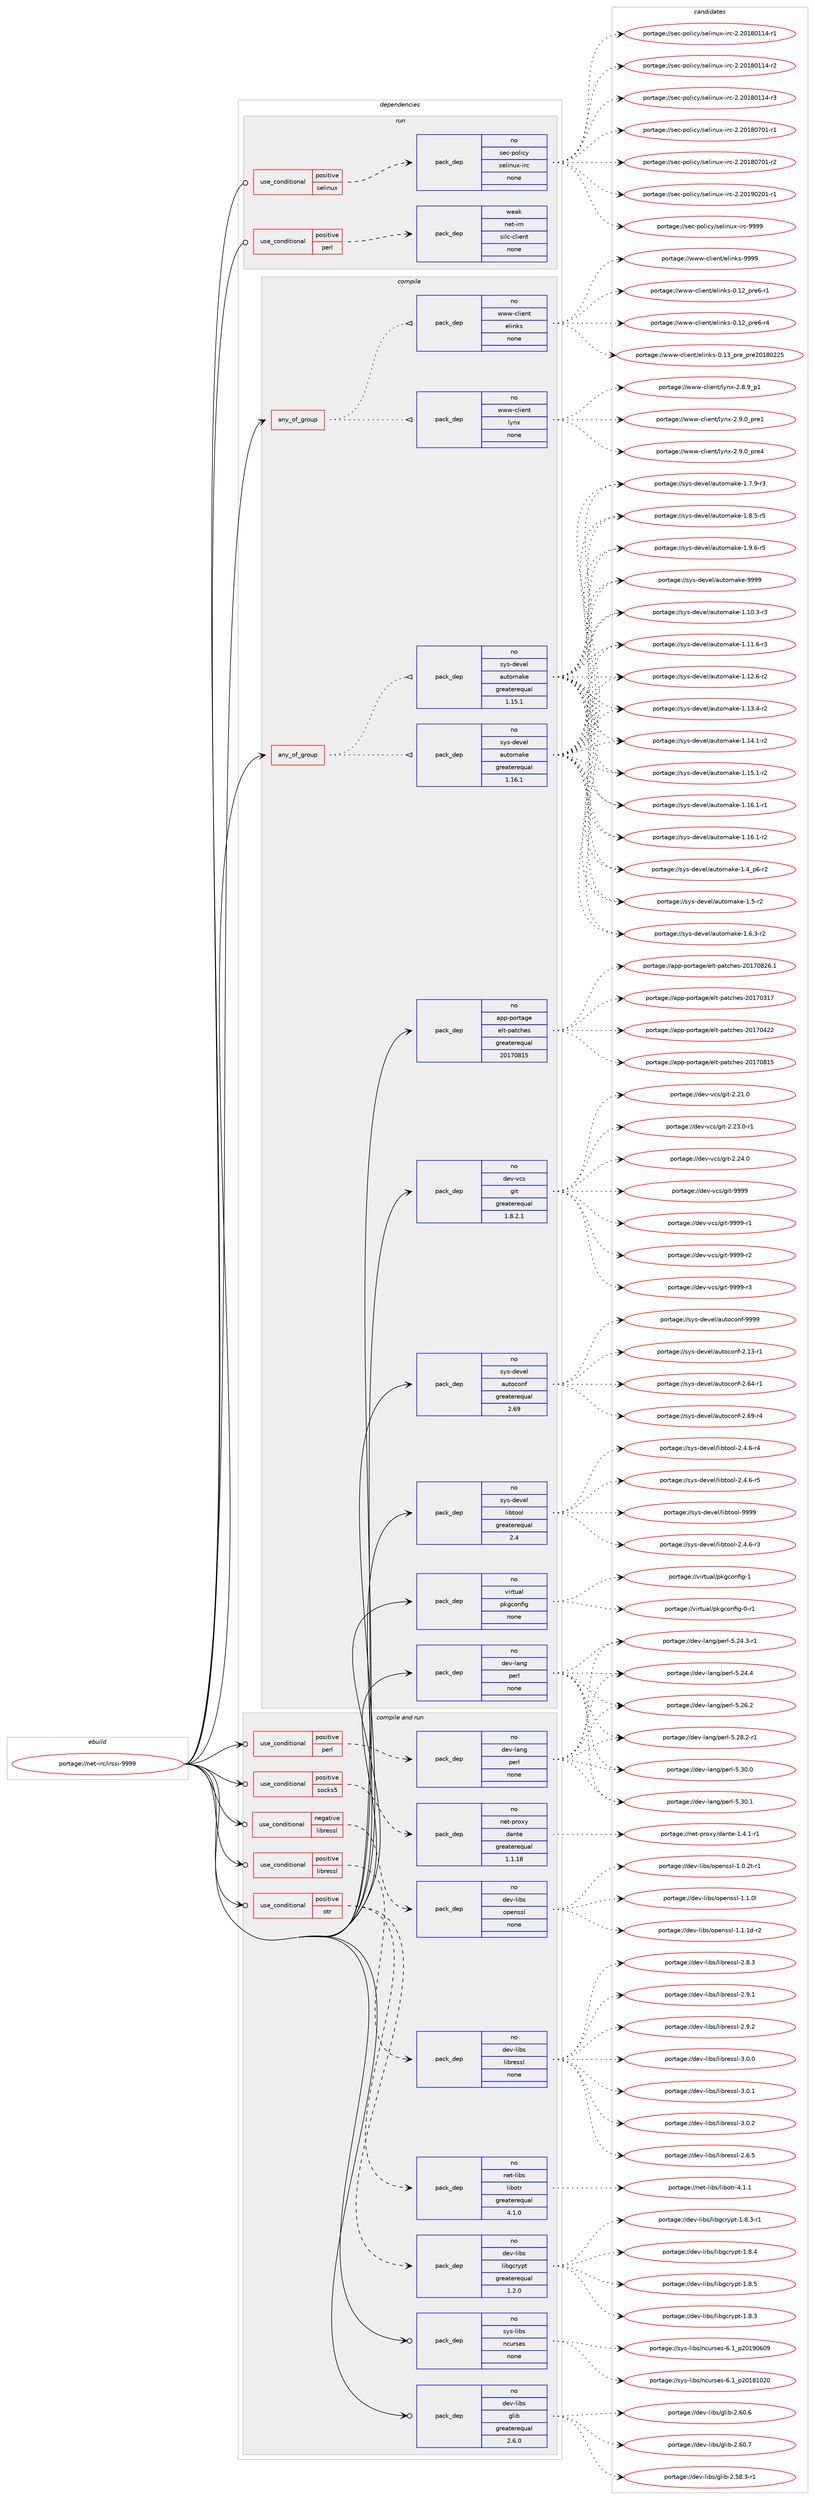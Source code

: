 digraph prolog {

# *************
# Graph options
# *************

newrank=true;
concentrate=true;
compound=true;
graph [rankdir=LR,fontname=Helvetica,fontsize=10,ranksep=1.5];#, ranksep=2.5, nodesep=0.2];
edge  [arrowhead=vee];
node  [fontname=Helvetica,fontsize=10];

# **********
# The ebuild
# **********

subgraph cluster_leftcol {
color=gray;
rank=same;
label=<<i>ebuild</i>>;
id [label="portage://net-irc/irssi-9999", color=red, width=4, href="../net-irc/irssi-9999.svg"];
}

# ****************
# The dependencies
# ****************

subgraph cluster_midcol {
color=gray;
label=<<i>dependencies</i>>;
subgraph cluster_compile {
fillcolor="#eeeeee";
style=filled;
label=<<i>compile</i>>;
subgraph any5752 {
dependency357015 [label=<<TABLE BORDER="0" CELLBORDER="1" CELLSPACING="0" CELLPADDING="4"><TR><TD CELLPADDING="10">any_of_group</TD></TR></TABLE>>, shape=none, color=red];subgraph pack261871 {
dependency357016 [label=<<TABLE BORDER="0" CELLBORDER="1" CELLSPACING="0" CELLPADDING="4" WIDTH="220"><TR><TD ROWSPAN="6" CELLPADDING="30">pack_dep</TD></TR><TR><TD WIDTH="110">no</TD></TR><TR><TD>sys-devel</TD></TR><TR><TD>automake</TD></TR><TR><TD>greaterequal</TD></TR><TR><TD>1.16.1</TD></TR></TABLE>>, shape=none, color=blue];
}
dependency357015:e -> dependency357016:w [weight=20,style="dotted",arrowhead="oinv"];
subgraph pack261872 {
dependency357017 [label=<<TABLE BORDER="0" CELLBORDER="1" CELLSPACING="0" CELLPADDING="4" WIDTH="220"><TR><TD ROWSPAN="6" CELLPADDING="30">pack_dep</TD></TR><TR><TD WIDTH="110">no</TD></TR><TR><TD>sys-devel</TD></TR><TR><TD>automake</TD></TR><TR><TD>greaterequal</TD></TR><TR><TD>1.15.1</TD></TR></TABLE>>, shape=none, color=blue];
}
dependency357015:e -> dependency357017:w [weight=20,style="dotted",arrowhead="oinv"];
}
id:e -> dependency357015:w [weight=20,style="solid",arrowhead="vee"];
subgraph any5753 {
dependency357018 [label=<<TABLE BORDER="0" CELLBORDER="1" CELLSPACING="0" CELLPADDING="4"><TR><TD CELLPADDING="10">any_of_group</TD></TR></TABLE>>, shape=none, color=red];subgraph pack261873 {
dependency357019 [label=<<TABLE BORDER="0" CELLBORDER="1" CELLSPACING="0" CELLPADDING="4" WIDTH="220"><TR><TD ROWSPAN="6" CELLPADDING="30">pack_dep</TD></TR><TR><TD WIDTH="110">no</TD></TR><TR><TD>www-client</TD></TR><TR><TD>lynx</TD></TR><TR><TD>none</TD></TR><TR><TD></TD></TR></TABLE>>, shape=none, color=blue];
}
dependency357018:e -> dependency357019:w [weight=20,style="dotted",arrowhead="oinv"];
subgraph pack261874 {
dependency357020 [label=<<TABLE BORDER="0" CELLBORDER="1" CELLSPACING="0" CELLPADDING="4" WIDTH="220"><TR><TD ROWSPAN="6" CELLPADDING="30">pack_dep</TD></TR><TR><TD WIDTH="110">no</TD></TR><TR><TD>www-client</TD></TR><TR><TD>elinks</TD></TR><TR><TD>none</TD></TR><TR><TD></TD></TR></TABLE>>, shape=none, color=blue];
}
dependency357018:e -> dependency357020:w [weight=20,style="dotted",arrowhead="oinv"];
}
id:e -> dependency357018:w [weight=20,style="solid",arrowhead="vee"];
subgraph pack261875 {
dependency357021 [label=<<TABLE BORDER="0" CELLBORDER="1" CELLSPACING="0" CELLPADDING="4" WIDTH="220"><TR><TD ROWSPAN="6" CELLPADDING="30">pack_dep</TD></TR><TR><TD WIDTH="110">no</TD></TR><TR><TD>app-portage</TD></TR><TR><TD>elt-patches</TD></TR><TR><TD>greaterequal</TD></TR><TR><TD>20170815</TD></TR></TABLE>>, shape=none, color=blue];
}
id:e -> dependency357021:w [weight=20,style="solid",arrowhead="vee"];
subgraph pack261876 {
dependency357022 [label=<<TABLE BORDER="0" CELLBORDER="1" CELLSPACING="0" CELLPADDING="4" WIDTH="220"><TR><TD ROWSPAN="6" CELLPADDING="30">pack_dep</TD></TR><TR><TD WIDTH="110">no</TD></TR><TR><TD>dev-lang</TD></TR><TR><TD>perl</TD></TR><TR><TD>none</TD></TR><TR><TD></TD></TR></TABLE>>, shape=none, color=blue];
}
id:e -> dependency357022:w [weight=20,style="solid",arrowhead="vee"];
subgraph pack261877 {
dependency357023 [label=<<TABLE BORDER="0" CELLBORDER="1" CELLSPACING="0" CELLPADDING="4" WIDTH="220"><TR><TD ROWSPAN="6" CELLPADDING="30">pack_dep</TD></TR><TR><TD WIDTH="110">no</TD></TR><TR><TD>dev-vcs</TD></TR><TR><TD>git</TD></TR><TR><TD>greaterequal</TD></TR><TR><TD>1.8.2.1</TD></TR></TABLE>>, shape=none, color=blue];
}
id:e -> dependency357023:w [weight=20,style="solid",arrowhead="vee"];
subgraph pack261878 {
dependency357024 [label=<<TABLE BORDER="0" CELLBORDER="1" CELLSPACING="0" CELLPADDING="4" WIDTH="220"><TR><TD ROWSPAN="6" CELLPADDING="30">pack_dep</TD></TR><TR><TD WIDTH="110">no</TD></TR><TR><TD>sys-devel</TD></TR><TR><TD>autoconf</TD></TR><TR><TD>greaterequal</TD></TR><TR><TD>2.69</TD></TR></TABLE>>, shape=none, color=blue];
}
id:e -> dependency357024:w [weight=20,style="solid",arrowhead="vee"];
subgraph pack261879 {
dependency357025 [label=<<TABLE BORDER="0" CELLBORDER="1" CELLSPACING="0" CELLPADDING="4" WIDTH="220"><TR><TD ROWSPAN="6" CELLPADDING="30">pack_dep</TD></TR><TR><TD WIDTH="110">no</TD></TR><TR><TD>sys-devel</TD></TR><TR><TD>libtool</TD></TR><TR><TD>greaterequal</TD></TR><TR><TD>2.4</TD></TR></TABLE>>, shape=none, color=blue];
}
id:e -> dependency357025:w [weight=20,style="solid",arrowhead="vee"];
subgraph pack261880 {
dependency357026 [label=<<TABLE BORDER="0" CELLBORDER="1" CELLSPACING="0" CELLPADDING="4" WIDTH="220"><TR><TD ROWSPAN="6" CELLPADDING="30">pack_dep</TD></TR><TR><TD WIDTH="110">no</TD></TR><TR><TD>virtual</TD></TR><TR><TD>pkgconfig</TD></TR><TR><TD>none</TD></TR><TR><TD></TD></TR></TABLE>>, shape=none, color=blue];
}
id:e -> dependency357026:w [weight=20,style="solid",arrowhead="vee"];
}
subgraph cluster_compileandrun {
fillcolor="#eeeeee";
style=filled;
label=<<i>compile and run</i>>;
subgraph cond89239 {
dependency357027 [label=<<TABLE BORDER="0" CELLBORDER="1" CELLSPACING="0" CELLPADDING="4"><TR><TD ROWSPAN="3" CELLPADDING="10">use_conditional</TD></TR><TR><TD>negative</TD></TR><TR><TD>libressl</TD></TR></TABLE>>, shape=none, color=red];
subgraph pack261881 {
dependency357028 [label=<<TABLE BORDER="0" CELLBORDER="1" CELLSPACING="0" CELLPADDING="4" WIDTH="220"><TR><TD ROWSPAN="6" CELLPADDING="30">pack_dep</TD></TR><TR><TD WIDTH="110">no</TD></TR><TR><TD>dev-libs</TD></TR><TR><TD>openssl</TD></TR><TR><TD>none</TD></TR><TR><TD></TD></TR></TABLE>>, shape=none, color=blue];
}
dependency357027:e -> dependency357028:w [weight=20,style="dashed",arrowhead="vee"];
}
id:e -> dependency357027:w [weight=20,style="solid",arrowhead="odotvee"];
subgraph cond89240 {
dependency357029 [label=<<TABLE BORDER="0" CELLBORDER="1" CELLSPACING="0" CELLPADDING="4"><TR><TD ROWSPAN="3" CELLPADDING="10">use_conditional</TD></TR><TR><TD>positive</TD></TR><TR><TD>libressl</TD></TR></TABLE>>, shape=none, color=red];
subgraph pack261882 {
dependency357030 [label=<<TABLE BORDER="0" CELLBORDER="1" CELLSPACING="0" CELLPADDING="4" WIDTH="220"><TR><TD ROWSPAN="6" CELLPADDING="30">pack_dep</TD></TR><TR><TD WIDTH="110">no</TD></TR><TR><TD>dev-libs</TD></TR><TR><TD>libressl</TD></TR><TR><TD>none</TD></TR><TR><TD></TD></TR></TABLE>>, shape=none, color=blue];
}
dependency357029:e -> dependency357030:w [weight=20,style="dashed",arrowhead="vee"];
}
id:e -> dependency357029:w [weight=20,style="solid",arrowhead="odotvee"];
subgraph cond89241 {
dependency357031 [label=<<TABLE BORDER="0" CELLBORDER="1" CELLSPACING="0" CELLPADDING="4"><TR><TD ROWSPAN="3" CELLPADDING="10">use_conditional</TD></TR><TR><TD>positive</TD></TR><TR><TD>otr</TD></TR></TABLE>>, shape=none, color=red];
subgraph pack261883 {
dependency357032 [label=<<TABLE BORDER="0" CELLBORDER="1" CELLSPACING="0" CELLPADDING="4" WIDTH="220"><TR><TD ROWSPAN="6" CELLPADDING="30">pack_dep</TD></TR><TR><TD WIDTH="110">no</TD></TR><TR><TD>dev-libs</TD></TR><TR><TD>libgcrypt</TD></TR><TR><TD>greaterequal</TD></TR><TR><TD>1.2.0</TD></TR></TABLE>>, shape=none, color=blue];
}
dependency357031:e -> dependency357032:w [weight=20,style="dashed",arrowhead="vee"];
subgraph pack261884 {
dependency357033 [label=<<TABLE BORDER="0" CELLBORDER="1" CELLSPACING="0" CELLPADDING="4" WIDTH="220"><TR><TD ROWSPAN="6" CELLPADDING="30">pack_dep</TD></TR><TR><TD WIDTH="110">no</TD></TR><TR><TD>net-libs</TD></TR><TR><TD>libotr</TD></TR><TR><TD>greaterequal</TD></TR><TR><TD>4.1.0</TD></TR></TABLE>>, shape=none, color=blue];
}
dependency357031:e -> dependency357033:w [weight=20,style="dashed",arrowhead="vee"];
}
id:e -> dependency357031:w [weight=20,style="solid",arrowhead="odotvee"];
subgraph cond89242 {
dependency357034 [label=<<TABLE BORDER="0" CELLBORDER="1" CELLSPACING="0" CELLPADDING="4"><TR><TD ROWSPAN="3" CELLPADDING="10">use_conditional</TD></TR><TR><TD>positive</TD></TR><TR><TD>perl</TD></TR></TABLE>>, shape=none, color=red];
subgraph pack261885 {
dependency357035 [label=<<TABLE BORDER="0" CELLBORDER="1" CELLSPACING="0" CELLPADDING="4" WIDTH="220"><TR><TD ROWSPAN="6" CELLPADDING="30">pack_dep</TD></TR><TR><TD WIDTH="110">no</TD></TR><TR><TD>dev-lang</TD></TR><TR><TD>perl</TD></TR><TR><TD>none</TD></TR><TR><TD></TD></TR></TABLE>>, shape=none, color=blue];
}
dependency357034:e -> dependency357035:w [weight=20,style="dashed",arrowhead="vee"];
}
id:e -> dependency357034:w [weight=20,style="solid",arrowhead="odotvee"];
subgraph cond89243 {
dependency357036 [label=<<TABLE BORDER="0" CELLBORDER="1" CELLSPACING="0" CELLPADDING="4"><TR><TD ROWSPAN="3" CELLPADDING="10">use_conditional</TD></TR><TR><TD>positive</TD></TR><TR><TD>socks5</TD></TR></TABLE>>, shape=none, color=red];
subgraph pack261886 {
dependency357037 [label=<<TABLE BORDER="0" CELLBORDER="1" CELLSPACING="0" CELLPADDING="4" WIDTH="220"><TR><TD ROWSPAN="6" CELLPADDING="30">pack_dep</TD></TR><TR><TD WIDTH="110">no</TD></TR><TR><TD>net-proxy</TD></TR><TR><TD>dante</TD></TR><TR><TD>greaterequal</TD></TR><TR><TD>1.1.18</TD></TR></TABLE>>, shape=none, color=blue];
}
dependency357036:e -> dependency357037:w [weight=20,style="dashed",arrowhead="vee"];
}
id:e -> dependency357036:w [weight=20,style="solid",arrowhead="odotvee"];
subgraph pack261887 {
dependency357038 [label=<<TABLE BORDER="0" CELLBORDER="1" CELLSPACING="0" CELLPADDING="4" WIDTH="220"><TR><TD ROWSPAN="6" CELLPADDING="30">pack_dep</TD></TR><TR><TD WIDTH="110">no</TD></TR><TR><TD>dev-libs</TD></TR><TR><TD>glib</TD></TR><TR><TD>greaterequal</TD></TR><TR><TD>2.6.0</TD></TR></TABLE>>, shape=none, color=blue];
}
id:e -> dependency357038:w [weight=20,style="solid",arrowhead="odotvee"];
subgraph pack261888 {
dependency357039 [label=<<TABLE BORDER="0" CELLBORDER="1" CELLSPACING="0" CELLPADDING="4" WIDTH="220"><TR><TD ROWSPAN="6" CELLPADDING="30">pack_dep</TD></TR><TR><TD WIDTH="110">no</TD></TR><TR><TD>sys-libs</TD></TR><TR><TD>ncurses</TD></TR><TR><TD>none</TD></TR><TR><TD></TD></TR></TABLE>>, shape=none, color=blue];
}
id:e -> dependency357039:w [weight=20,style="solid",arrowhead="odotvee"];
}
subgraph cluster_run {
fillcolor="#eeeeee";
style=filled;
label=<<i>run</i>>;
subgraph cond89244 {
dependency357040 [label=<<TABLE BORDER="0" CELLBORDER="1" CELLSPACING="0" CELLPADDING="4"><TR><TD ROWSPAN="3" CELLPADDING="10">use_conditional</TD></TR><TR><TD>positive</TD></TR><TR><TD>perl</TD></TR></TABLE>>, shape=none, color=red];
subgraph pack261889 {
dependency357041 [label=<<TABLE BORDER="0" CELLBORDER="1" CELLSPACING="0" CELLPADDING="4" WIDTH="220"><TR><TD ROWSPAN="6" CELLPADDING="30">pack_dep</TD></TR><TR><TD WIDTH="110">weak</TD></TR><TR><TD>net-im</TD></TR><TR><TD>silc-client</TD></TR><TR><TD>none</TD></TR><TR><TD></TD></TR></TABLE>>, shape=none, color=blue];
}
dependency357040:e -> dependency357041:w [weight=20,style="dashed",arrowhead="vee"];
}
id:e -> dependency357040:w [weight=20,style="solid",arrowhead="odot"];
subgraph cond89245 {
dependency357042 [label=<<TABLE BORDER="0" CELLBORDER="1" CELLSPACING="0" CELLPADDING="4"><TR><TD ROWSPAN="3" CELLPADDING="10">use_conditional</TD></TR><TR><TD>positive</TD></TR><TR><TD>selinux</TD></TR></TABLE>>, shape=none, color=red];
subgraph pack261890 {
dependency357043 [label=<<TABLE BORDER="0" CELLBORDER="1" CELLSPACING="0" CELLPADDING="4" WIDTH="220"><TR><TD ROWSPAN="6" CELLPADDING="30">pack_dep</TD></TR><TR><TD WIDTH="110">no</TD></TR><TR><TD>sec-policy</TD></TR><TR><TD>selinux-irc</TD></TR><TR><TD>none</TD></TR><TR><TD></TD></TR></TABLE>>, shape=none, color=blue];
}
dependency357042:e -> dependency357043:w [weight=20,style="dashed",arrowhead="vee"];
}
id:e -> dependency357042:w [weight=20,style="solid",arrowhead="odot"];
}
}

# **************
# The candidates
# **************

subgraph cluster_choices {
rank=same;
color=gray;
label=<<i>candidates</i>>;

subgraph choice261871 {
color=black;
nodesep=1;
choiceportage11512111545100101118101108479711711611110997107101454946494846514511451 [label="portage://sys-devel/automake-1.10.3-r3", color=red, width=4,href="../sys-devel/automake-1.10.3-r3.svg"];
choiceportage11512111545100101118101108479711711611110997107101454946494946544511451 [label="portage://sys-devel/automake-1.11.6-r3", color=red, width=4,href="../sys-devel/automake-1.11.6-r3.svg"];
choiceportage11512111545100101118101108479711711611110997107101454946495046544511450 [label="portage://sys-devel/automake-1.12.6-r2", color=red, width=4,href="../sys-devel/automake-1.12.6-r2.svg"];
choiceportage11512111545100101118101108479711711611110997107101454946495146524511450 [label="portage://sys-devel/automake-1.13.4-r2", color=red, width=4,href="../sys-devel/automake-1.13.4-r2.svg"];
choiceportage11512111545100101118101108479711711611110997107101454946495246494511450 [label="portage://sys-devel/automake-1.14.1-r2", color=red, width=4,href="../sys-devel/automake-1.14.1-r2.svg"];
choiceportage11512111545100101118101108479711711611110997107101454946495346494511450 [label="portage://sys-devel/automake-1.15.1-r2", color=red, width=4,href="../sys-devel/automake-1.15.1-r2.svg"];
choiceportage11512111545100101118101108479711711611110997107101454946495446494511449 [label="portage://sys-devel/automake-1.16.1-r1", color=red, width=4,href="../sys-devel/automake-1.16.1-r1.svg"];
choiceportage11512111545100101118101108479711711611110997107101454946495446494511450 [label="portage://sys-devel/automake-1.16.1-r2", color=red, width=4,href="../sys-devel/automake-1.16.1-r2.svg"];
choiceportage115121115451001011181011084797117116111109971071014549465295112544511450 [label="portage://sys-devel/automake-1.4_p6-r2", color=red, width=4,href="../sys-devel/automake-1.4_p6-r2.svg"];
choiceportage11512111545100101118101108479711711611110997107101454946534511450 [label="portage://sys-devel/automake-1.5-r2", color=red, width=4,href="../sys-devel/automake-1.5-r2.svg"];
choiceportage115121115451001011181011084797117116111109971071014549465446514511450 [label="portage://sys-devel/automake-1.6.3-r2", color=red, width=4,href="../sys-devel/automake-1.6.3-r2.svg"];
choiceportage115121115451001011181011084797117116111109971071014549465546574511451 [label="portage://sys-devel/automake-1.7.9-r3", color=red, width=4,href="../sys-devel/automake-1.7.9-r3.svg"];
choiceportage115121115451001011181011084797117116111109971071014549465646534511453 [label="portage://sys-devel/automake-1.8.5-r5", color=red, width=4,href="../sys-devel/automake-1.8.5-r5.svg"];
choiceportage115121115451001011181011084797117116111109971071014549465746544511453 [label="portage://sys-devel/automake-1.9.6-r5", color=red, width=4,href="../sys-devel/automake-1.9.6-r5.svg"];
choiceportage115121115451001011181011084797117116111109971071014557575757 [label="portage://sys-devel/automake-9999", color=red, width=4,href="../sys-devel/automake-9999.svg"];
dependency357016:e -> choiceportage11512111545100101118101108479711711611110997107101454946494846514511451:w [style=dotted,weight="100"];
dependency357016:e -> choiceportage11512111545100101118101108479711711611110997107101454946494946544511451:w [style=dotted,weight="100"];
dependency357016:e -> choiceportage11512111545100101118101108479711711611110997107101454946495046544511450:w [style=dotted,weight="100"];
dependency357016:e -> choiceportage11512111545100101118101108479711711611110997107101454946495146524511450:w [style=dotted,weight="100"];
dependency357016:e -> choiceportage11512111545100101118101108479711711611110997107101454946495246494511450:w [style=dotted,weight="100"];
dependency357016:e -> choiceportage11512111545100101118101108479711711611110997107101454946495346494511450:w [style=dotted,weight="100"];
dependency357016:e -> choiceportage11512111545100101118101108479711711611110997107101454946495446494511449:w [style=dotted,weight="100"];
dependency357016:e -> choiceportage11512111545100101118101108479711711611110997107101454946495446494511450:w [style=dotted,weight="100"];
dependency357016:e -> choiceportage115121115451001011181011084797117116111109971071014549465295112544511450:w [style=dotted,weight="100"];
dependency357016:e -> choiceportage11512111545100101118101108479711711611110997107101454946534511450:w [style=dotted,weight="100"];
dependency357016:e -> choiceportage115121115451001011181011084797117116111109971071014549465446514511450:w [style=dotted,weight="100"];
dependency357016:e -> choiceportage115121115451001011181011084797117116111109971071014549465546574511451:w [style=dotted,weight="100"];
dependency357016:e -> choiceportage115121115451001011181011084797117116111109971071014549465646534511453:w [style=dotted,weight="100"];
dependency357016:e -> choiceportage115121115451001011181011084797117116111109971071014549465746544511453:w [style=dotted,weight="100"];
dependency357016:e -> choiceportage115121115451001011181011084797117116111109971071014557575757:w [style=dotted,weight="100"];
}
subgraph choice261872 {
color=black;
nodesep=1;
choiceportage11512111545100101118101108479711711611110997107101454946494846514511451 [label="portage://sys-devel/automake-1.10.3-r3", color=red, width=4,href="../sys-devel/automake-1.10.3-r3.svg"];
choiceportage11512111545100101118101108479711711611110997107101454946494946544511451 [label="portage://sys-devel/automake-1.11.6-r3", color=red, width=4,href="../sys-devel/automake-1.11.6-r3.svg"];
choiceportage11512111545100101118101108479711711611110997107101454946495046544511450 [label="portage://sys-devel/automake-1.12.6-r2", color=red, width=4,href="../sys-devel/automake-1.12.6-r2.svg"];
choiceportage11512111545100101118101108479711711611110997107101454946495146524511450 [label="portage://sys-devel/automake-1.13.4-r2", color=red, width=4,href="../sys-devel/automake-1.13.4-r2.svg"];
choiceportage11512111545100101118101108479711711611110997107101454946495246494511450 [label="portage://sys-devel/automake-1.14.1-r2", color=red, width=4,href="../sys-devel/automake-1.14.1-r2.svg"];
choiceportage11512111545100101118101108479711711611110997107101454946495346494511450 [label="portage://sys-devel/automake-1.15.1-r2", color=red, width=4,href="../sys-devel/automake-1.15.1-r2.svg"];
choiceportage11512111545100101118101108479711711611110997107101454946495446494511449 [label="portage://sys-devel/automake-1.16.1-r1", color=red, width=4,href="../sys-devel/automake-1.16.1-r1.svg"];
choiceportage11512111545100101118101108479711711611110997107101454946495446494511450 [label="portage://sys-devel/automake-1.16.1-r2", color=red, width=4,href="../sys-devel/automake-1.16.1-r2.svg"];
choiceportage115121115451001011181011084797117116111109971071014549465295112544511450 [label="portage://sys-devel/automake-1.4_p6-r2", color=red, width=4,href="../sys-devel/automake-1.4_p6-r2.svg"];
choiceportage11512111545100101118101108479711711611110997107101454946534511450 [label="portage://sys-devel/automake-1.5-r2", color=red, width=4,href="../sys-devel/automake-1.5-r2.svg"];
choiceportage115121115451001011181011084797117116111109971071014549465446514511450 [label="portage://sys-devel/automake-1.6.3-r2", color=red, width=4,href="../sys-devel/automake-1.6.3-r2.svg"];
choiceportage115121115451001011181011084797117116111109971071014549465546574511451 [label="portage://sys-devel/automake-1.7.9-r3", color=red, width=4,href="../sys-devel/automake-1.7.9-r3.svg"];
choiceportage115121115451001011181011084797117116111109971071014549465646534511453 [label="portage://sys-devel/automake-1.8.5-r5", color=red, width=4,href="../sys-devel/automake-1.8.5-r5.svg"];
choiceportage115121115451001011181011084797117116111109971071014549465746544511453 [label="portage://sys-devel/automake-1.9.6-r5", color=red, width=4,href="../sys-devel/automake-1.9.6-r5.svg"];
choiceportage115121115451001011181011084797117116111109971071014557575757 [label="portage://sys-devel/automake-9999", color=red, width=4,href="../sys-devel/automake-9999.svg"];
dependency357017:e -> choiceportage11512111545100101118101108479711711611110997107101454946494846514511451:w [style=dotted,weight="100"];
dependency357017:e -> choiceportage11512111545100101118101108479711711611110997107101454946494946544511451:w [style=dotted,weight="100"];
dependency357017:e -> choiceportage11512111545100101118101108479711711611110997107101454946495046544511450:w [style=dotted,weight="100"];
dependency357017:e -> choiceportage11512111545100101118101108479711711611110997107101454946495146524511450:w [style=dotted,weight="100"];
dependency357017:e -> choiceportage11512111545100101118101108479711711611110997107101454946495246494511450:w [style=dotted,weight="100"];
dependency357017:e -> choiceportage11512111545100101118101108479711711611110997107101454946495346494511450:w [style=dotted,weight="100"];
dependency357017:e -> choiceportage11512111545100101118101108479711711611110997107101454946495446494511449:w [style=dotted,weight="100"];
dependency357017:e -> choiceportage11512111545100101118101108479711711611110997107101454946495446494511450:w [style=dotted,weight="100"];
dependency357017:e -> choiceportage115121115451001011181011084797117116111109971071014549465295112544511450:w [style=dotted,weight="100"];
dependency357017:e -> choiceportage11512111545100101118101108479711711611110997107101454946534511450:w [style=dotted,weight="100"];
dependency357017:e -> choiceportage115121115451001011181011084797117116111109971071014549465446514511450:w [style=dotted,weight="100"];
dependency357017:e -> choiceportage115121115451001011181011084797117116111109971071014549465546574511451:w [style=dotted,weight="100"];
dependency357017:e -> choiceportage115121115451001011181011084797117116111109971071014549465646534511453:w [style=dotted,weight="100"];
dependency357017:e -> choiceportage115121115451001011181011084797117116111109971071014549465746544511453:w [style=dotted,weight="100"];
dependency357017:e -> choiceportage115121115451001011181011084797117116111109971071014557575757:w [style=dotted,weight="100"];
}
subgraph choice261873 {
color=black;
nodesep=1;
choiceportage1191191194599108105101110116471081211101204550465646579511249 [label="portage://www-client/lynx-2.8.9_p1", color=red, width=4,href="../www-client/lynx-2.8.9_p1.svg"];
choiceportage1191191194599108105101110116471081211101204550465746489511211410149 [label="portage://www-client/lynx-2.9.0_pre1", color=red, width=4,href="../www-client/lynx-2.9.0_pre1.svg"];
choiceportage1191191194599108105101110116471081211101204550465746489511211410152 [label="portage://www-client/lynx-2.9.0_pre4", color=red, width=4,href="../www-client/lynx-2.9.0_pre4.svg"];
dependency357019:e -> choiceportage1191191194599108105101110116471081211101204550465646579511249:w [style=dotted,weight="100"];
dependency357019:e -> choiceportage1191191194599108105101110116471081211101204550465746489511211410149:w [style=dotted,weight="100"];
dependency357019:e -> choiceportage1191191194599108105101110116471081211101204550465746489511211410152:w [style=dotted,weight="100"];
}
subgraph choice261874 {
color=black;
nodesep=1;
choiceportage119119119459910810510111011647101108105110107115454846495095112114101544511449 [label="portage://www-client/elinks-0.12_pre6-r1", color=red, width=4,href="../www-client/elinks-0.12_pre6-r1.svg"];
choiceportage119119119459910810510111011647101108105110107115454846495095112114101544511452 [label="portage://www-client/elinks-0.12_pre6-r4", color=red, width=4,href="../www-client/elinks-0.12_pre6-r4.svg"];
choiceportage119119119459910810510111011647101108105110107115454846495195112114101951121141015048495648505053 [label="portage://www-client/elinks-0.13_pre_pre20180225", color=red, width=4,href="../www-client/elinks-0.13_pre_pre20180225.svg"];
choiceportage1191191194599108105101110116471011081051101071154557575757 [label="portage://www-client/elinks-9999", color=red, width=4,href="../www-client/elinks-9999.svg"];
dependency357020:e -> choiceportage119119119459910810510111011647101108105110107115454846495095112114101544511449:w [style=dotted,weight="100"];
dependency357020:e -> choiceportage119119119459910810510111011647101108105110107115454846495095112114101544511452:w [style=dotted,weight="100"];
dependency357020:e -> choiceportage119119119459910810510111011647101108105110107115454846495195112114101951121141015048495648505053:w [style=dotted,weight="100"];
dependency357020:e -> choiceportage1191191194599108105101110116471011081051101071154557575757:w [style=dotted,weight="100"];
}
subgraph choice261875 {
color=black;
nodesep=1;
choiceportage97112112451121111141169710310147101108116451129711699104101115455048495548514955 [label="portage://app-portage/elt-patches-20170317", color=red, width=4,href="../app-portage/elt-patches-20170317.svg"];
choiceportage97112112451121111141169710310147101108116451129711699104101115455048495548525050 [label="portage://app-portage/elt-patches-20170422", color=red, width=4,href="../app-portage/elt-patches-20170422.svg"];
choiceportage97112112451121111141169710310147101108116451129711699104101115455048495548564953 [label="portage://app-portage/elt-patches-20170815", color=red, width=4,href="../app-portage/elt-patches-20170815.svg"];
choiceportage971121124511211111411697103101471011081164511297116991041011154550484955485650544649 [label="portage://app-portage/elt-patches-20170826.1", color=red, width=4,href="../app-portage/elt-patches-20170826.1.svg"];
dependency357021:e -> choiceportage97112112451121111141169710310147101108116451129711699104101115455048495548514955:w [style=dotted,weight="100"];
dependency357021:e -> choiceportage97112112451121111141169710310147101108116451129711699104101115455048495548525050:w [style=dotted,weight="100"];
dependency357021:e -> choiceportage97112112451121111141169710310147101108116451129711699104101115455048495548564953:w [style=dotted,weight="100"];
dependency357021:e -> choiceportage971121124511211111411697103101471011081164511297116991041011154550484955485650544649:w [style=dotted,weight="100"];
}
subgraph choice261876 {
color=black;
nodesep=1;
choiceportage100101118451089711010347112101114108455346505246514511449 [label="portage://dev-lang/perl-5.24.3-r1", color=red, width=4,href="../dev-lang/perl-5.24.3-r1.svg"];
choiceportage10010111845108971101034711210111410845534650524652 [label="portage://dev-lang/perl-5.24.4", color=red, width=4,href="../dev-lang/perl-5.24.4.svg"];
choiceportage10010111845108971101034711210111410845534650544650 [label="portage://dev-lang/perl-5.26.2", color=red, width=4,href="../dev-lang/perl-5.26.2.svg"];
choiceportage100101118451089711010347112101114108455346505646504511449 [label="portage://dev-lang/perl-5.28.2-r1", color=red, width=4,href="../dev-lang/perl-5.28.2-r1.svg"];
choiceportage10010111845108971101034711210111410845534651484648 [label="portage://dev-lang/perl-5.30.0", color=red, width=4,href="../dev-lang/perl-5.30.0.svg"];
choiceportage10010111845108971101034711210111410845534651484649 [label="portage://dev-lang/perl-5.30.1", color=red, width=4,href="../dev-lang/perl-5.30.1.svg"];
dependency357022:e -> choiceportage100101118451089711010347112101114108455346505246514511449:w [style=dotted,weight="100"];
dependency357022:e -> choiceportage10010111845108971101034711210111410845534650524652:w [style=dotted,weight="100"];
dependency357022:e -> choiceportage10010111845108971101034711210111410845534650544650:w [style=dotted,weight="100"];
dependency357022:e -> choiceportage100101118451089711010347112101114108455346505646504511449:w [style=dotted,weight="100"];
dependency357022:e -> choiceportage10010111845108971101034711210111410845534651484648:w [style=dotted,weight="100"];
dependency357022:e -> choiceportage10010111845108971101034711210111410845534651484649:w [style=dotted,weight="100"];
}
subgraph choice261877 {
color=black;
nodesep=1;
choiceportage10010111845118991154710310511645504650494648 [label="portage://dev-vcs/git-2.21.0", color=red, width=4,href="../dev-vcs/git-2.21.0.svg"];
choiceportage100101118451189911547103105116455046505146484511449 [label="portage://dev-vcs/git-2.23.0-r1", color=red, width=4,href="../dev-vcs/git-2.23.0-r1.svg"];
choiceportage10010111845118991154710310511645504650524648 [label="portage://dev-vcs/git-2.24.0", color=red, width=4,href="../dev-vcs/git-2.24.0.svg"];
choiceportage1001011184511899115471031051164557575757 [label="portage://dev-vcs/git-9999", color=red, width=4,href="../dev-vcs/git-9999.svg"];
choiceportage10010111845118991154710310511645575757574511449 [label="portage://dev-vcs/git-9999-r1", color=red, width=4,href="../dev-vcs/git-9999-r1.svg"];
choiceportage10010111845118991154710310511645575757574511450 [label="portage://dev-vcs/git-9999-r2", color=red, width=4,href="../dev-vcs/git-9999-r2.svg"];
choiceportage10010111845118991154710310511645575757574511451 [label="portage://dev-vcs/git-9999-r3", color=red, width=4,href="../dev-vcs/git-9999-r3.svg"];
dependency357023:e -> choiceportage10010111845118991154710310511645504650494648:w [style=dotted,weight="100"];
dependency357023:e -> choiceportage100101118451189911547103105116455046505146484511449:w [style=dotted,weight="100"];
dependency357023:e -> choiceportage10010111845118991154710310511645504650524648:w [style=dotted,weight="100"];
dependency357023:e -> choiceportage1001011184511899115471031051164557575757:w [style=dotted,weight="100"];
dependency357023:e -> choiceportage10010111845118991154710310511645575757574511449:w [style=dotted,weight="100"];
dependency357023:e -> choiceportage10010111845118991154710310511645575757574511450:w [style=dotted,weight="100"];
dependency357023:e -> choiceportage10010111845118991154710310511645575757574511451:w [style=dotted,weight="100"];
}
subgraph choice261878 {
color=black;
nodesep=1;
choiceportage1151211154510010111810110847971171161119911111010245504649514511449 [label="portage://sys-devel/autoconf-2.13-r1", color=red, width=4,href="../sys-devel/autoconf-2.13-r1.svg"];
choiceportage1151211154510010111810110847971171161119911111010245504654524511449 [label="portage://sys-devel/autoconf-2.64-r1", color=red, width=4,href="../sys-devel/autoconf-2.64-r1.svg"];
choiceportage1151211154510010111810110847971171161119911111010245504654574511452 [label="portage://sys-devel/autoconf-2.69-r4", color=red, width=4,href="../sys-devel/autoconf-2.69-r4.svg"];
choiceportage115121115451001011181011084797117116111991111101024557575757 [label="portage://sys-devel/autoconf-9999", color=red, width=4,href="../sys-devel/autoconf-9999.svg"];
dependency357024:e -> choiceportage1151211154510010111810110847971171161119911111010245504649514511449:w [style=dotted,weight="100"];
dependency357024:e -> choiceportage1151211154510010111810110847971171161119911111010245504654524511449:w [style=dotted,weight="100"];
dependency357024:e -> choiceportage1151211154510010111810110847971171161119911111010245504654574511452:w [style=dotted,weight="100"];
dependency357024:e -> choiceportage115121115451001011181011084797117116111991111101024557575757:w [style=dotted,weight="100"];
}
subgraph choice261879 {
color=black;
nodesep=1;
choiceportage1151211154510010111810110847108105981161111111084550465246544511451 [label="portage://sys-devel/libtool-2.4.6-r3", color=red, width=4,href="../sys-devel/libtool-2.4.6-r3.svg"];
choiceportage1151211154510010111810110847108105981161111111084550465246544511452 [label="portage://sys-devel/libtool-2.4.6-r4", color=red, width=4,href="../sys-devel/libtool-2.4.6-r4.svg"];
choiceportage1151211154510010111810110847108105981161111111084550465246544511453 [label="portage://sys-devel/libtool-2.4.6-r5", color=red, width=4,href="../sys-devel/libtool-2.4.6-r5.svg"];
choiceportage1151211154510010111810110847108105981161111111084557575757 [label="portage://sys-devel/libtool-9999", color=red, width=4,href="../sys-devel/libtool-9999.svg"];
dependency357025:e -> choiceportage1151211154510010111810110847108105981161111111084550465246544511451:w [style=dotted,weight="100"];
dependency357025:e -> choiceportage1151211154510010111810110847108105981161111111084550465246544511452:w [style=dotted,weight="100"];
dependency357025:e -> choiceportage1151211154510010111810110847108105981161111111084550465246544511453:w [style=dotted,weight="100"];
dependency357025:e -> choiceportage1151211154510010111810110847108105981161111111084557575757:w [style=dotted,weight="100"];
}
subgraph choice261880 {
color=black;
nodesep=1;
choiceportage11810511411611797108471121071039911111010210510345484511449 [label="portage://virtual/pkgconfig-0-r1", color=red, width=4,href="../virtual/pkgconfig-0-r1.svg"];
choiceportage1181051141161179710847112107103991111101021051034549 [label="portage://virtual/pkgconfig-1", color=red, width=4,href="../virtual/pkgconfig-1.svg"];
dependency357026:e -> choiceportage11810511411611797108471121071039911111010210510345484511449:w [style=dotted,weight="100"];
dependency357026:e -> choiceportage1181051141161179710847112107103991111101021051034549:w [style=dotted,weight="100"];
}
subgraph choice261881 {
color=black;
nodesep=1;
choiceportage1001011184510810598115471111121011101151151084549464846501164511449 [label="portage://dev-libs/openssl-1.0.2t-r1", color=red, width=4,href="../dev-libs/openssl-1.0.2t-r1.svg"];
choiceportage100101118451081059811547111112101110115115108454946494648108 [label="portage://dev-libs/openssl-1.1.0l", color=red, width=4,href="../dev-libs/openssl-1.1.0l.svg"];
choiceportage1001011184510810598115471111121011101151151084549464946491004511450 [label="portage://dev-libs/openssl-1.1.1d-r2", color=red, width=4,href="../dev-libs/openssl-1.1.1d-r2.svg"];
dependency357028:e -> choiceportage1001011184510810598115471111121011101151151084549464846501164511449:w [style=dotted,weight="100"];
dependency357028:e -> choiceportage100101118451081059811547111112101110115115108454946494648108:w [style=dotted,weight="100"];
dependency357028:e -> choiceportage1001011184510810598115471111121011101151151084549464946491004511450:w [style=dotted,weight="100"];
}
subgraph choice261882 {
color=black;
nodesep=1;
choiceportage10010111845108105981154710810598114101115115108455046544653 [label="portage://dev-libs/libressl-2.6.5", color=red, width=4,href="../dev-libs/libressl-2.6.5.svg"];
choiceportage10010111845108105981154710810598114101115115108455046564651 [label="portage://dev-libs/libressl-2.8.3", color=red, width=4,href="../dev-libs/libressl-2.8.3.svg"];
choiceportage10010111845108105981154710810598114101115115108455046574649 [label="portage://dev-libs/libressl-2.9.1", color=red, width=4,href="../dev-libs/libressl-2.9.1.svg"];
choiceportage10010111845108105981154710810598114101115115108455046574650 [label="portage://dev-libs/libressl-2.9.2", color=red, width=4,href="../dev-libs/libressl-2.9.2.svg"];
choiceportage10010111845108105981154710810598114101115115108455146484648 [label="portage://dev-libs/libressl-3.0.0", color=red, width=4,href="../dev-libs/libressl-3.0.0.svg"];
choiceportage10010111845108105981154710810598114101115115108455146484649 [label="portage://dev-libs/libressl-3.0.1", color=red, width=4,href="../dev-libs/libressl-3.0.1.svg"];
choiceportage10010111845108105981154710810598114101115115108455146484650 [label="portage://dev-libs/libressl-3.0.2", color=red, width=4,href="../dev-libs/libressl-3.0.2.svg"];
dependency357030:e -> choiceportage10010111845108105981154710810598114101115115108455046544653:w [style=dotted,weight="100"];
dependency357030:e -> choiceportage10010111845108105981154710810598114101115115108455046564651:w [style=dotted,weight="100"];
dependency357030:e -> choiceportage10010111845108105981154710810598114101115115108455046574649:w [style=dotted,weight="100"];
dependency357030:e -> choiceportage10010111845108105981154710810598114101115115108455046574650:w [style=dotted,weight="100"];
dependency357030:e -> choiceportage10010111845108105981154710810598114101115115108455146484648:w [style=dotted,weight="100"];
dependency357030:e -> choiceportage10010111845108105981154710810598114101115115108455146484649:w [style=dotted,weight="100"];
dependency357030:e -> choiceportage10010111845108105981154710810598114101115115108455146484650:w [style=dotted,weight="100"];
}
subgraph choice261883 {
color=black;
nodesep=1;
choiceportage1001011184510810598115471081059810399114121112116454946564651 [label="portage://dev-libs/libgcrypt-1.8.3", color=red, width=4,href="../dev-libs/libgcrypt-1.8.3.svg"];
choiceportage10010111845108105981154710810598103991141211121164549465646514511449 [label="portage://dev-libs/libgcrypt-1.8.3-r1", color=red, width=4,href="../dev-libs/libgcrypt-1.8.3-r1.svg"];
choiceportage1001011184510810598115471081059810399114121112116454946564652 [label="portage://dev-libs/libgcrypt-1.8.4", color=red, width=4,href="../dev-libs/libgcrypt-1.8.4.svg"];
choiceportage1001011184510810598115471081059810399114121112116454946564653 [label="portage://dev-libs/libgcrypt-1.8.5", color=red, width=4,href="../dev-libs/libgcrypt-1.8.5.svg"];
dependency357032:e -> choiceportage1001011184510810598115471081059810399114121112116454946564651:w [style=dotted,weight="100"];
dependency357032:e -> choiceportage10010111845108105981154710810598103991141211121164549465646514511449:w [style=dotted,weight="100"];
dependency357032:e -> choiceportage1001011184510810598115471081059810399114121112116454946564652:w [style=dotted,weight="100"];
dependency357032:e -> choiceportage1001011184510810598115471081059810399114121112116454946564653:w [style=dotted,weight="100"];
}
subgraph choice261884 {
color=black;
nodesep=1;
choiceportage11010111645108105981154710810598111116114455246494649 [label="portage://net-libs/libotr-4.1.1", color=red, width=4,href="../net-libs/libotr-4.1.1.svg"];
dependency357033:e -> choiceportage11010111645108105981154710810598111116114455246494649:w [style=dotted,weight="100"];
}
subgraph choice261885 {
color=black;
nodesep=1;
choiceportage100101118451089711010347112101114108455346505246514511449 [label="portage://dev-lang/perl-5.24.3-r1", color=red, width=4,href="../dev-lang/perl-5.24.3-r1.svg"];
choiceportage10010111845108971101034711210111410845534650524652 [label="portage://dev-lang/perl-5.24.4", color=red, width=4,href="../dev-lang/perl-5.24.4.svg"];
choiceportage10010111845108971101034711210111410845534650544650 [label="portage://dev-lang/perl-5.26.2", color=red, width=4,href="../dev-lang/perl-5.26.2.svg"];
choiceportage100101118451089711010347112101114108455346505646504511449 [label="portage://dev-lang/perl-5.28.2-r1", color=red, width=4,href="../dev-lang/perl-5.28.2-r1.svg"];
choiceportage10010111845108971101034711210111410845534651484648 [label="portage://dev-lang/perl-5.30.0", color=red, width=4,href="../dev-lang/perl-5.30.0.svg"];
choiceportage10010111845108971101034711210111410845534651484649 [label="portage://dev-lang/perl-5.30.1", color=red, width=4,href="../dev-lang/perl-5.30.1.svg"];
dependency357035:e -> choiceportage100101118451089711010347112101114108455346505246514511449:w [style=dotted,weight="100"];
dependency357035:e -> choiceportage10010111845108971101034711210111410845534650524652:w [style=dotted,weight="100"];
dependency357035:e -> choiceportage10010111845108971101034711210111410845534650544650:w [style=dotted,weight="100"];
dependency357035:e -> choiceportage100101118451089711010347112101114108455346505646504511449:w [style=dotted,weight="100"];
dependency357035:e -> choiceportage10010111845108971101034711210111410845534651484648:w [style=dotted,weight="100"];
dependency357035:e -> choiceportage10010111845108971101034711210111410845534651484649:w [style=dotted,weight="100"];
}
subgraph choice261886 {
color=black;
nodesep=1;
choiceportage1101011164511211411112012147100971101161014549465246494511449 [label="portage://net-proxy/dante-1.4.1-r1", color=red, width=4,href="../net-proxy/dante-1.4.1-r1.svg"];
dependency357037:e -> choiceportage1101011164511211411112012147100971101161014549465246494511449:w [style=dotted,weight="100"];
}
subgraph choice261887 {
color=black;
nodesep=1;
choiceportage10010111845108105981154710310810598455046535646514511449 [label="portage://dev-libs/glib-2.58.3-r1", color=red, width=4,href="../dev-libs/glib-2.58.3-r1.svg"];
choiceportage1001011184510810598115471031081059845504654484654 [label="portage://dev-libs/glib-2.60.6", color=red, width=4,href="../dev-libs/glib-2.60.6.svg"];
choiceportage1001011184510810598115471031081059845504654484655 [label="portage://dev-libs/glib-2.60.7", color=red, width=4,href="../dev-libs/glib-2.60.7.svg"];
dependency357038:e -> choiceportage10010111845108105981154710310810598455046535646514511449:w [style=dotted,weight="100"];
dependency357038:e -> choiceportage1001011184510810598115471031081059845504654484654:w [style=dotted,weight="100"];
dependency357038:e -> choiceportage1001011184510810598115471031081059845504654484655:w [style=dotted,weight="100"];
}
subgraph choice261888 {
color=black;
nodesep=1;
choiceportage1151211154510810598115471109911711411510111545544649951125048495649485048 [label="portage://sys-libs/ncurses-6.1_p20181020", color=red, width=4,href="../sys-libs/ncurses-6.1_p20181020.svg"];
choiceportage1151211154510810598115471109911711411510111545544649951125048495748544857 [label="portage://sys-libs/ncurses-6.1_p20190609", color=red, width=4,href="../sys-libs/ncurses-6.1_p20190609.svg"];
dependency357039:e -> choiceportage1151211154510810598115471109911711411510111545544649951125048495649485048:w [style=dotted,weight="100"];
dependency357039:e -> choiceportage1151211154510810598115471109911711411510111545544649951125048495748544857:w [style=dotted,weight="100"];
}
subgraph choice261889 {
color=black;
nodesep=1;
}
subgraph choice261890 {
color=black;
nodesep=1;
choiceportage11510199451121111081059912147115101108105110117120451051149945504650484956484949524511449 [label="portage://sec-policy/selinux-irc-2.20180114-r1", color=red, width=4,href="../sec-policy/selinux-irc-2.20180114-r1.svg"];
choiceportage11510199451121111081059912147115101108105110117120451051149945504650484956484949524511450 [label="portage://sec-policy/selinux-irc-2.20180114-r2", color=red, width=4,href="../sec-policy/selinux-irc-2.20180114-r2.svg"];
choiceportage11510199451121111081059912147115101108105110117120451051149945504650484956484949524511451 [label="portage://sec-policy/selinux-irc-2.20180114-r3", color=red, width=4,href="../sec-policy/selinux-irc-2.20180114-r3.svg"];
choiceportage11510199451121111081059912147115101108105110117120451051149945504650484956485548494511449 [label="portage://sec-policy/selinux-irc-2.20180701-r1", color=red, width=4,href="../sec-policy/selinux-irc-2.20180701-r1.svg"];
choiceportage11510199451121111081059912147115101108105110117120451051149945504650484956485548494511450 [label="portage://sec-policy/selinux-irc-2.20180701-r2", color=red, width=4,href="../sec-policy/selinux-irc-2.20180701-r2.svg"];
choiceportage11510199451121111081059912147115101108105110117120451051149945504650484957485048494511449 [label="portage://sec-policy/selinux-irc-2.20190201-r1", color=red, width=4,href="../sec-policy/selinux-irc-2.20190201-r1.svg"];
choiceportage1151019945112111108105991214711510110810511011712045105114994557575757 [label="portage://sec-policy/selinux-irc-9999", color=red, width=4,href="../sec-policy/selinux-irc-9999.svg"];
dependency357043:e -> choiceportage11510199451121111081059912147115101108105110117120451051149945504650484956484949524511449:w [style=dotted,weight="100"];
dependency357043:e -> choiceportage11510199451121111081059912147115101108105110117120451051149945504650484956484949524511450:w [style=dotted,weight="100"];
dependency357043:e -> choiceportage11510199451121111081059912147115101108105110117120451051149945504650484956484949524511451:w [style=dotted,weight="100"];
dependency357043:e -> choiceportage11510199451121111081059912147115101108105110117120451051149945504650484956485548494511449:w [style=dotted,weight="100"];
dependency357043:e -> choiceportage11510199451121111081059912147115101108105110117120451051149945504650484956485548494511450:w [style=dotted,weight="100"];
dependency357043:e -> choiceportage11510199451121111081059912147115101108105110117120451051149945504650484957485048494511449:w [style=dotted,weight="100"];
dependency357043:e -> choiceportage1151019945112111108105991214711510110810511011712045105114994557575757:w [style=dotted,weight="100"];
}
}

}
